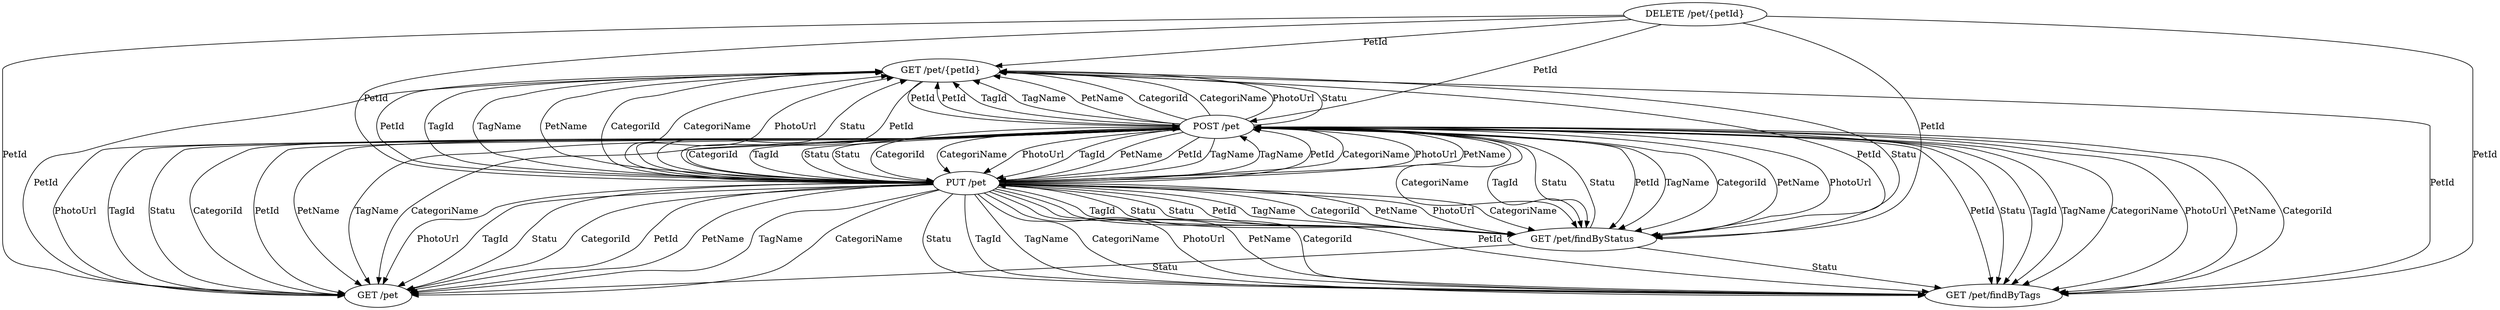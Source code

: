 digraph G {
  1 [ label="GET /pet/{petId}" ];
  2 [ label="DELETE /pet/{petId}" ];
  3 [ label="GET /pet" ];
  4 [ label="POST /pet" ];
  5 [ label="PUT /pet" ];
  6 [ label="GET /pet/findByStatus" ];
  7 [ label="GET /pet/findByTags" ];
  1 -> 6 [ label="PetId" ];
  5 -> 6 [ label="PetId" ];
  5 -> 6 [ label="TagName" ];
  5 -> 6 [ label="CategoriId" ];
  5 -> 6 [ label="PetName" ];
  5 -> 6 [ label="PhotoUrl" ];
  5 -> 6 [ label="CategoriName" ];
  5 -> 6 [ label="TagId" ];
  5 -> 6 [ label="Statu" ];
  2 -> 6 [ label="PetId" ];
  4 -> 6 [ label="PetId" ];
  4 -> 6 [ label="TagName" ];
  4 -> 6 [ label="CategoriId" ];
  4 -> 6 [ label="PetName" ];
  4 -> 6 [ label="PhotoUrl" ];
  4 -> 6 [ label="CategoriName" ];
  4 -> 6 [ label="TagId" ];
  4 -> 6 [ label="Statu" ];
  6 -> 7 [ label="Statu" ];
  1 -> 7 [ label="PetId" ];
  5 -> 7 [ label="PetId" ];
  5 -> 7 [ label="Statu" ];
  5 -> 7 [ label="TagId" ];
  5 -> 7 [ label="TagName" ];
  5 -> 7 [ label="CategoriName" ];
  5 -> 7 [ label="PhotoUrl" ];
  5 -> 7 [ label="PetName" ];
  5 -> 7 [ label="CategoriId" ];
  2 -> 7 [ label="PetId" ];
  4 -> 7 [ label="PetId" ];
  4 -> 7 [ label="Statu" ];
  4 -> 7 [ label="TagId" ];
  4 -> 7 [ label="TagName" ];
  4 -> 7 [ label="CategoriName" ];
  4 -> 7 [ label="PhotoUrl" ];
  4 -> 7 [ label="PetName" ];
  4 -> 7 [ label="CategoriId" ];
  6 -> 3 [ label="Statu" ];
  1 -> 3 [ label="PetId" ];
  5 -> 3 [ label="CategoriName" ];
  5 -> 3 [ label="PhotoUrl" ];
  5 -> 3 [ label="TagId" ];
  5 -> 3 [ label="Statu" ];
  5 -> 3 [ label="CategoriId" ];
  5 -> 3 [ label="PetId" ];
  5 -> 3 [ label="PetName" ];
  5 -> 3 [ label="TagName" ];
  2 -> 3 [ label="PetId" ];
  4 -> 3 [ label="CategoriName" ];
  4 -> 3 [ label="PhotoUrl" ];
  4 -> 3 [ label="TagId" ];
  4 -> 3 [ label="Statu" ];
  4 -> 3 [ label="CategoriId" ];
  4 -> 3 [ label="PetId" ];
  4 -> 3 [ label="PetName" ];
  4 -> 3 [ label="TagName" ];
  6 -> 1 [ label="Statu" ];
  5 -> 1 [ label="PetId" ];
  5 -> 1 [ label="TagId" ];
  5 -> 1 [ label="TagName" ];
  5 -> 1 [ label="PetName" ];
  5 -> 1 [ label="CategoriId" ];
  5 -> 1 [ label="CategoriName" ];
  5 -> 1 [ label="PhotoUrl" ];
  5 -> 1 [ label="Statu" ];
  2 -> 1 [ label="PetId" ];
  4 -> 1 [ label="PetId" ];
  4 -> 1 [ label="TagId" ];
  4 -> 1 [ label="TagName" ];
  4 -> 1 [ label="PetName" ];
  4 -> 1 [ label="CategoriId" ];
  4 -> 1 [ label="CategoriName" ];
  4 -> 1 [ label="PhotoUrl" ];
  4 -> 1 [ label="Statu" ];
  6 -> 5 [ label="Statu" ];
  1 -> 5 [ label="PetId" ];
  2 -> 5 [ label="PetId" ];
  4 -> 5 [ label="Statu" ];
  4 -> 5 [ label="CategoriId" ];
  4 -> 5 [ label="CategoriName" ];
  4 -> 5 [ label="PhotoUrl" ];
  4 -> 5 [ label="TagId" ];
  4 -> 5 [ label="PetName" ];
  4 -> 5 [ label="PetId" ];
  4 -> 5 [ label="TagName" ];
  6 -> 4 [ label="Statu" ];
  1 -> 4 [ label="PetId" ];
  5 -> 4 [ label="TagName" ];
  5 -> 4 [ label="PetId" ];
  5 -> 4 [ label="CategoriName" ];
  5 -> 4 [ label="PhotoUrl" ];
  5 -> 4 [ label="PetName" ];
  5 -> 4 [ label="CategoriId" ];
  5 -> 4 [ label="TagId" ];
  5 -> 4 [ label="Statu" ];
  2 -> 4 [ label="PetId" ];
}
